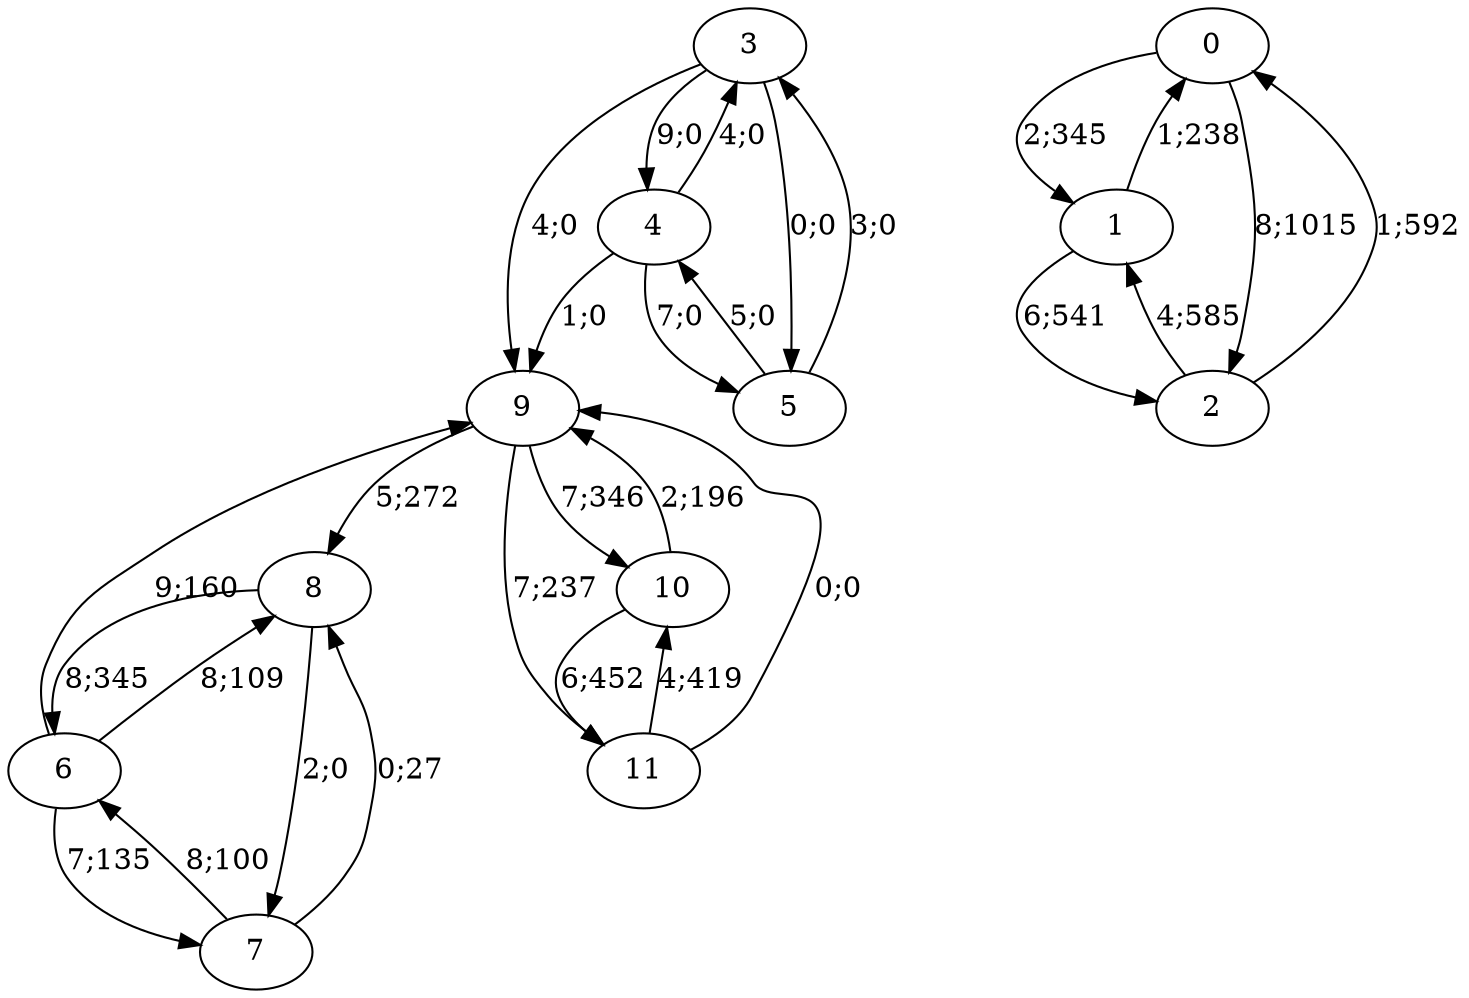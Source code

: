 digraph graph8524 {








3 -> 9 [color=black,label="4;0"]
3 -> 4 [color=black,label="9;0"]
3 -> 5 [color=black,label="0;0"]


4 -> 9 [color=black,label="1;0"]
4 -> 3 [color=black,label="4;0"]
4 -> 5 [color=black,label="7;0"]


5 -> 3 [color=black,label="3;0"]
5 -> 4 [color=black,label="5;0"]


























6 -> 9 [color=black,label="9;160"]
6 -> 7 [color=black,label="7;135"]
6 -> 8 [color=black,label="8;109"]


7 -> 6 [color=black,label="8;100"]
7 -> 8 [color=black,label="0;27"]


8 -> 6 [color=black,label="8;345"]
8 -> 7 [color=black,label="2;0"]


























9 -> 8 [color=black,label="5;272"]
9 -> 10 [color=black,label="7;346"]
9 -> 11 [color=black,label="7;237"]


10 -> 9 [color=black,label="2;196"]
10 -> 11 [color=black,label="6;452"]


11 -> 9 [color=black,label="0;0"]
11 -> 10 [color=black,label="4;419"]


0 -> 1 [color=black,label="2;345"]
0 -> 2 [color=black,label="8;1015"]


1 -> 0 [color=black,label="1;238"]
1 -> 2 [color=black,label="6;541"]


2 -> 0 [color=black,label="1;592"]
2 -> 1 [color=black,label="4;585"]



















}